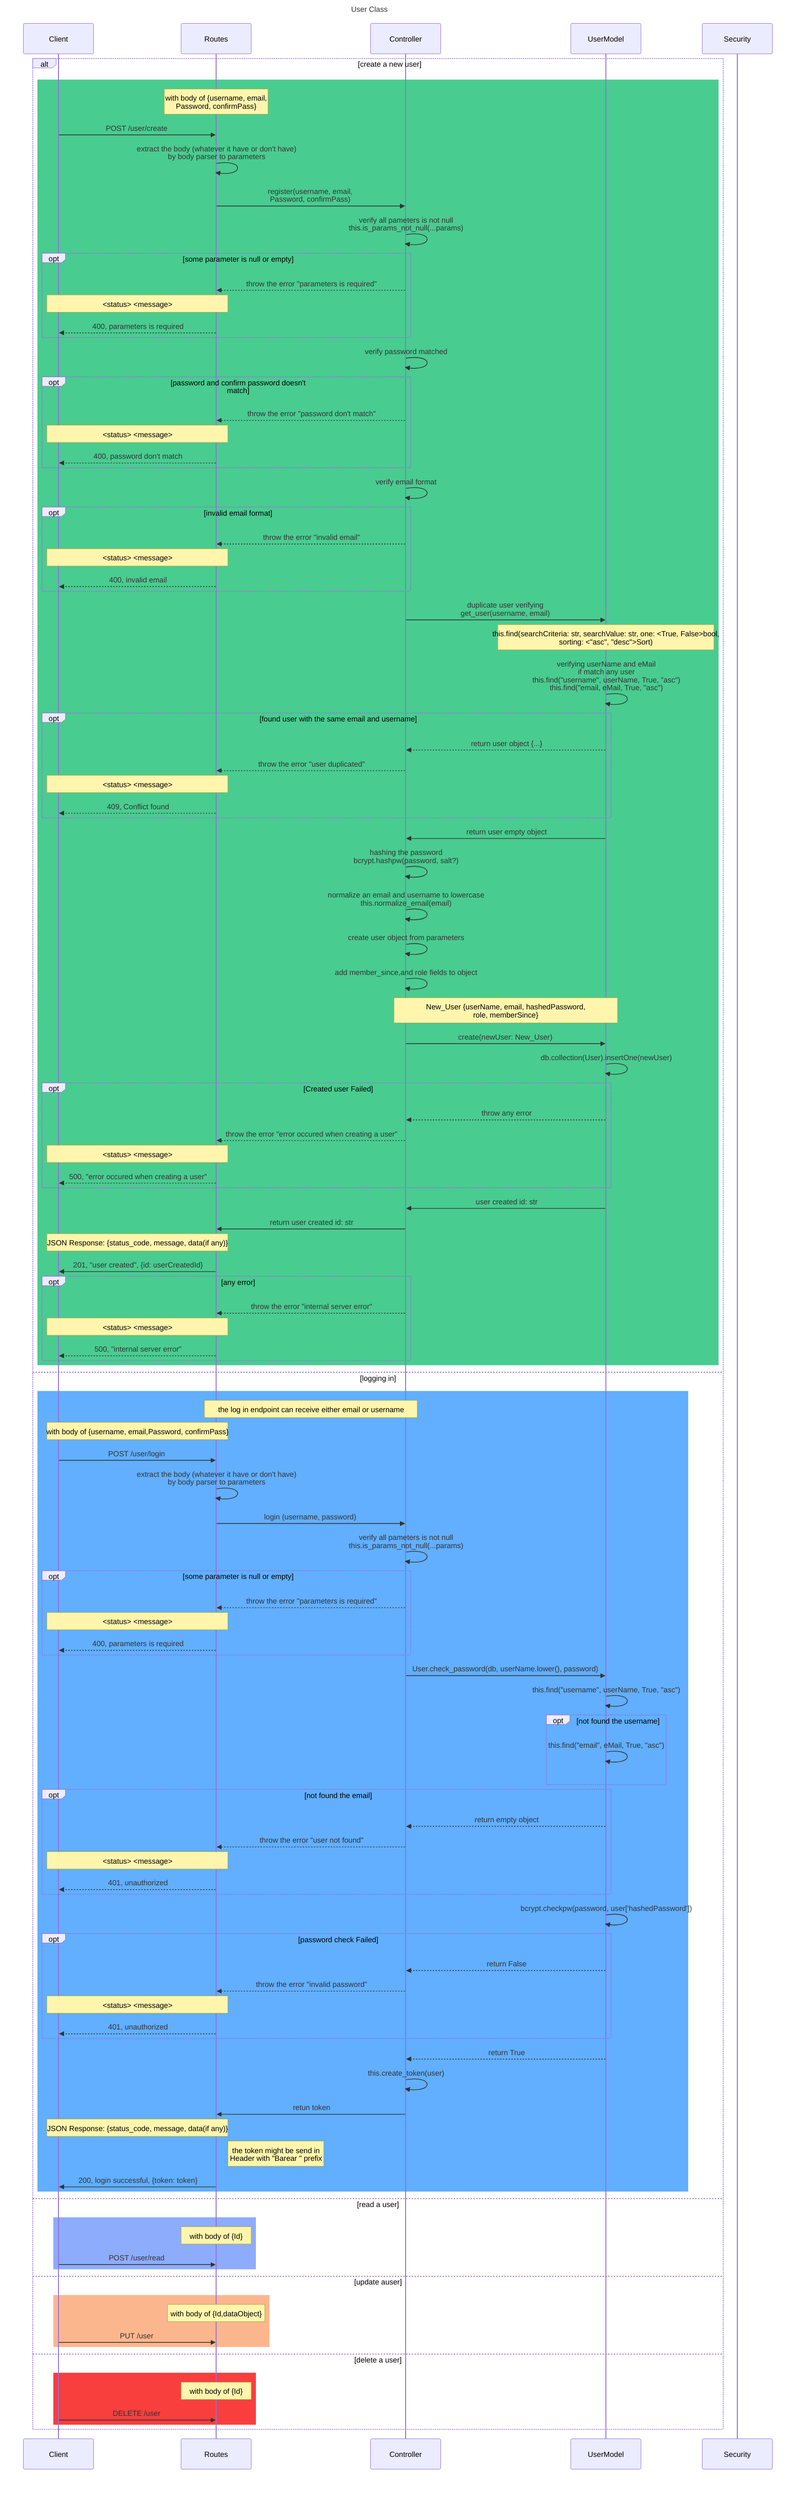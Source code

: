 sequenceDiagram
    title User Class
    participant Client
    participant Routes
    participant Controller
    participant UserModel
    participant Security
    

    alt create a new user
        rect rgb(73,204,144)
            Note over Routes: with body of {username, email,<br/>Password, confirmPass}
            Client->>Routes: POST /user/create
            Routes->>Routes: extract the body (whatever it have or don't have)<br> by body parser to parameters
            Routes->>Controller: register(username, email,<br>Password, confirmPass)
            Controller->>Controller: verify all pameters is not null<br>this.is_params_not_null(...params)
            opt some parameter is null or empty
                Controller-->>Routes: throw the error "parameters is required"
                Note over Routes,Client: <status> <message>
                Routes-->>Client: 400, parameters is required 
            end
            Controller->>Controller: verify password matched
            opt password and confirm password doesn't match
                Controller-->>Routes: throw the error "password don't match"
                Note over Routes,Client: <status> <message>
                Routes-->>Client: 400, password don't match 
            end
            Controller->>Controller: verify email format
            opt invalid email format 
                Controller-->>Routes: throw the error "invalid email"
                Note over Routes,Client: <status> <message>
                Routes-->>Client: 400, invalid email
            end
            Controller->>UserModel: duplicate user verifying<br>get_user(username, email)
            Note over UserModel: this.find(searchCriteria: str, searchValue: str, one: <True, False>bool,<br> sorting: <"asc", "desc">Sort)
            UserModel->>UserModel: verifying userName and eMail<br> if match any user<br>this.find("username", userName, True, "asc")<br>this.find("email, eMail, True, "asc")
            opt found user with the same email and username
                UserModel-->>Controller: return user object {...}
                Controller-->>Routes: throw the error "user duplicated"
                Note over Routes,Client: <status> <message>
                Routes-->>Client: 409, Conflict found
            end
            UserModel->>Controller: return user empty object
            Controller->>Controller: hashing the password<br>bcrypt.hashpw(password, salt?)
            Controller->>Controller: normalize an email and username to lowercase<br>this.normalize_email(email)
            Controller->>Controller: create user object from parameters
            Controller->>Controller: add member_since,and role fields to object
            Note over Controller, UserModel: New_User {userName, email, hashedPassword,<br>role, memberSince}
            Controller->>UserModel: create(newUser: New_User)
            UserModel->>UserModel: db.collection(User).insertOne(newUser)
            opt Created user Failed
                UserModel-->>Controller: throw any error
                Controller-->>Routes: throw the error "error occured when creating a user"
                Note over Routes,Client: <status> <message>
                Routes-->>Client: 500, "error occured when creating a user"
            end
                UserModel->>Controller: user created id: str
                Controller->>Routes: return user created id: str
                Note over Routes,Client: JSON Response: {status_code, message, data(if any)}
                Routes->>Client: 201, "user created", {id: userCreatedId}
            opt any error
            Controller-->>Routes: throw the error "internal server error"
            Note over Routes,Client: <status> <message>
            Routes-->>Client: 500, "internal server error"
            end
        end
    else logging in
        rect rgb(97,175,254)
            Note over Routes, Controller: the log in endpoint can receive either email or username
            Note over Routes, Client: with body of {username, email,Password, confirmPass}
            Client->>Routes: POST /user/login
            Routes->>Routes: extract the body (whatever it have or don't have)<br> by body parser to parameters
            Routes->>Controller: login (username, password)
            Controller->>Controller: verify all pameters is not null<br>this.is_params_not_null(...params)
            opt some parameter is null or empty
                Controller-->>Routes: throw the error "parameters is required"
                Note over Routes,Client: <status> <message>
                Routes-->>Client: 400, parameters is required 
            end
            Controller->>UserModel: User.check_password(db, userName.lower(), password)
            UserModel->>UserModel: this.find("username", userName, True, "asc")
            opt not found the username
                UserModel->>UserModel: this.find("email", eMail, True, "asc")
            end
            opt not found the email
                UserModel-->>Controller: return empty object
                Controller-->>Routes: throw the error "user not found"
                Note over Routes,Client: <status> <message>
                Routes-->>Client: 401, unauthorized
            end
            UserModel->>UserModel:bcrypt.checkpw(password, user['hashedPassword'])
            opt password check Failed
                UserModel-->>Controller: return False
                Controller-->>Routes: throw the error "invalid password"
                Note over Routes,Client: <status> <message>
                Routes-->>Client: 401, unauthorized
            end
            UserModel-->>Controller: return True
            Controller->>Controller: this.create_token(user)
            Controller->>Routes:retun token
            Note over Routes,Client: JSON Response: {status_code, message, data(if any)}
            Note right of Routes: the token might be send in<br> Header with "Barear " prefix
            Routes->>Client: 200, login successful, {token: token}

        end
    else read a user
        rect rgb(142,172,252)
            Note over Routes: with body of {Id}
            Client->>Routes: POST /user/read
        end
    else update auser
        rect rgb(252,182,142)
            Note over Routes: with body of {Id,dataObject}
            Client->>Routes: PUT /user
        end
    else delete a user
        rect rgb(249,62,62)
            Note over Routes: with body of {Id}
            Client->>Routes: DELETE /user
        end
    end